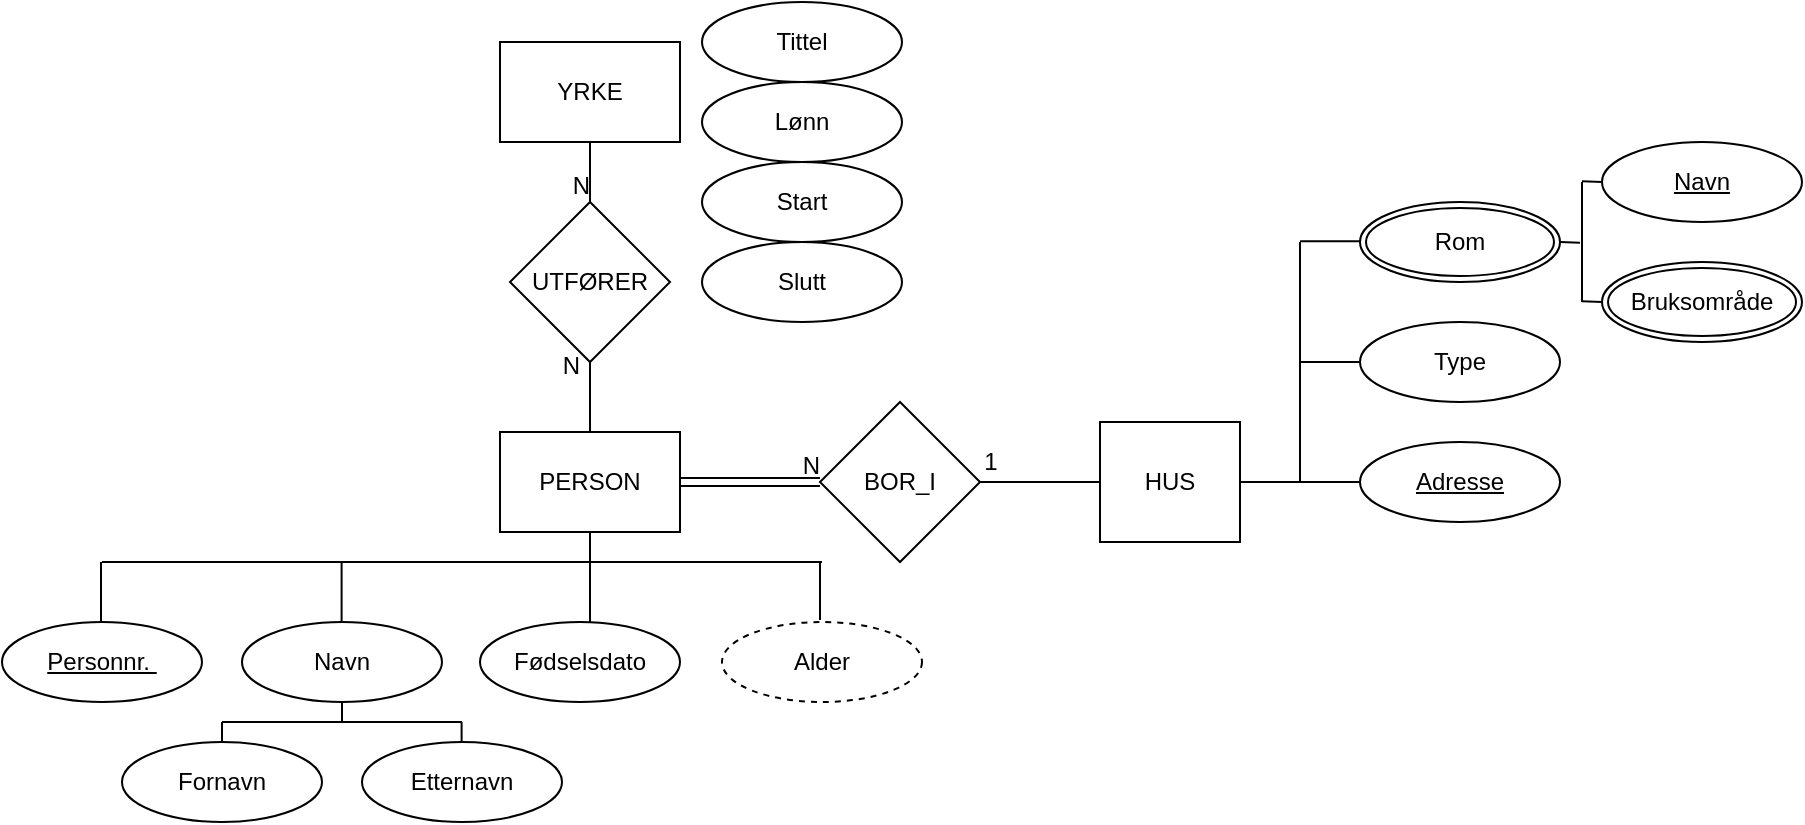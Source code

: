 <mxfile version="20.3.0" type="github"><diagram id="j_rStZxNNYKS5oGcoZOj" name="Page-1"><mxGraphModel dx="1706" dy="797" grid="1" gridSize="10" guides="1" tooltips="1" connect="1" arrows="1" fold="1" page="1" pageScale="1" pageWidth="827" pageHeight="1169" math="0" shadow="0"><root><mxCell id="0"/><mxCell id="1" parent="0"/><mxCell id="DEVIyP4PjDsB_5jo9Oc9-1" value="BOR_I" style="rhombus;whiteSpace=wrap;html=1;" parent="1" vertex="1"><mxGeometry x="309" y="200" width="80" height="80" as="geometry"/></mxCell><mxCell id="DEVIyP4PjDsB_5jo9Oc9-2" value="HUS" style="rounded=0;whiteSpace=wrap;html=1;" parent="1" vertex="1"><mxGeometry x="449" y="210" width="70" height="60" as="geometry"/></mxCell><mxCell id="DEVIyP4PjDsB_5jo9Oc9-3" value="" style="endArrow=none;html=1;rounded=0;entryX=0;entryY=0.5;entryDx=0;entryDy=0;" parent="1" source="DEVIyP4PjDsB_5jo9Oc9-1" target="DEVIyP4PjDsB_5jo9Oc9-2" edge="1"><mxGeometry width="50" height="50" relative="1" as="geometry"><mxPoint x="379" y="350" as="sourcePoint"/><mxPoint x="429" y="300" as="targetPoint"/></mxGeometry></mxCell><mxCell id="DEVIyP4PjDsB_5jo9Oc9-5" value="" style="endArrow=none;html=1;rounded=0;exitX=1;exitY=0.5;exitDx=0;exitDy=0;" parent="1" source="DEVIyP4PjDsB_5jo9Oc9-2" edge="1"><mxGeometry width="50" height="50" relative="1" as="geometry"><mxPoint x="539" y="260" as="sourcePoint"/><mxPoint x="579" y="240" as="targetPoint"/></mxGeometry></mxCell><mxCell id="DEVIyP4PjDsB_5jo9Oc9-7" value="" style="endArrow=none;html=1;rounded=0;" parent="1" edge="1"><mxGeometry width="50" height="50" relative="1" as="geometry"><mxPoint x="549" y="240" as="sourcePoint"/><mxPoint x="549" y="120" as="targetPoint"/></mxGeometry></mxCell><mxCell id="DEVIyP4PjDsB_5jo9Oc9-8" value="" style="endArrow=none;html=1;rounded=0;" parent="1" edge="1"><mxGeometry width="50" height="50" relative="1" as="geometry"><mxPoint x="549" y="180" as="sourcePoint"/><mxPoint x="579" y="180" as="targetPoint"/></mxGeometry></mxCell><mxCell id="DEVIyP4PjDsB_5jo9Oc9-11" value="" style="endArrow=none;html=1;rounded=0;" parent="1" edge="1"><mxGeometry width="50" height="50" relative="1" as="geometry"><mxPoint x="549" y="119.58" as="sourcePoint"/><mxPoint x="579" y="119.58" as="targetPoint"/></mxGeometry></mxCell><mxCell id="DEVIyP4PjDsB_5jo9Oc9-12" value="1" style="text;html=1;align=center;verticalAlign=middle;resizable=0;points=[];autosize=1;strokeColor=none;fillColor=none;" parent="1" vertex="1"><mxGeometry x="379" y="215" width="30" height="30" as="geometry"/></mxCell><mxCell id="DEVIyP4PjDsB_5jo9Oc9-13" value="PERSON" style="rounded=0;whiteSpace=wrap;html=1;" parent="1" vertex="1"><mxGeometry x="149" y="215" width="90" height="50" as="geometry"/></mxCell><mxCell id="DEVIyP4PjDsB_5jo9Oc9-18" value="" style="shape=link;html=1;rounded=0;entryX=0;entryY=0.5;entryDx=0;entryDy=0;" parent="1" target="DEVIyP4PjDsB_5jo9Oc9-1" edge="1"><mxGeometry relative="1" as="geometry"><mxPoint x="239" y="240" as="sourcePoint"/><mxPoint x="279" y="240" as="targetPoint"/></mxGeometry></mxCell><mxCell id="DEVIyP4PjDsB_5jo9Oc9-19" value="N" style="resizable=0;html=1;align=right;verticalAlign=bottom;" parent="DEVIyP4PjDsB_5jo9Oc9-18" connectable="0" vertex="1"><mxGeometry x="1" relative="1" as="geometry"/></mxCell><mxCell id="DEVIyP4PjDsB_5jo9Oc9-30" value="" style="endArrow=none;html=1;rounded=0;exitX=0.5;exitY=1;exitDx=0;exitDy=0;entryX=0.5;entryY=0;entryDx=0;entryDy=0;" parent="1" source="DEVIyP4PjDsB_5jo9Oc9-13" edge="1"><mxGeometry width="50" height="50" relative="1" as="geometry"><mxPoint x="529" y="180" as="sourcePoint"/><mxPoint x="194" y="310" as="targetPoint"/></mxGeometry></mxCell><mxCell id="DEVIyP4PjDsB_5jo9Oc9-31" value="" style="endArrow=none;html=1;rounded=0;" parent="1" edge="1"><mxGeometry width="50" height="50" relative="1" as="geometry"><mxPoint x="310" y="280" as="sourcePoint"/><mxPoint x="-50" y="280" as="targetPoint"/></mxGeometry></mxCell><mxCell id="DEVIyP4PjDsB_5jo9Oc9-32" value="" style="endArrow=none;html=1;rounded=0;entryX=0.4;entryY=-0.017;entryDx=0;entryDy=0;entryPerimeter=0;" parent="1" edge="1"><mxGeometry width="50" height="50" relative="1" as="geometry"><mxPoint x="309" y="280" as="sourcePoint"/><mxPoint x="309" y="308.98" as="targetPoint"/></mxGeometry></mxCell><mxCell id="DEVIyP4PjDsB_5jo9Oc9-33" value="" style="endArrow=none;html=1;rounded=0;entryX=0.5;entryY=0;entryDx=0;entryDy=0;" parent="1" edge="1"><mxGeometry width="50" height="50" relative="1" as="geometry"><mxPoint x="69.8" y="280" as="sourcePoint"/><mxPoint x="69.8" y="310" as="targetPoint"/></mxGeometry></mxCell><mxCell id="DEVIyP4PjDsB_5jo9Oc9-53" value="Navn" style="ellipse;whiteSpace=wrap;html=1;align=center;fontStyle=0" parent="1" vertex="1"><mxGeometry x="20" y="310" width="100" height="40" as="geometry"/></mxCell><mxCell id="QHqoSZ6P1EYZbk3KIQfB-3" value="Fornavn" style="ellipse;whiteSpace=wrap;html=1;align=center;" parent="1" vertex="1"><mxGeometry x="-40" y="370" width="100" height="40" as="geometry"/></mxCell><mxCell id="QHqoSZ6P1EYZbk3KIQfB-4" value="Etternavn" style="ellipse;whiteSpace=wrap;html=1;align=center;" parent="1" vertex="1"><mxGeometry x="80" y="370" width="100" height="40" as="geometry"/></mxCell><mxCell id="QHqoSZ6P1EYZbk3KIQfB-6" value="" style="endArrow=none;html=1;rounded=0;entryX=0.5;entryY=1;entryDx=0;entryDy=0;" parent="1" target="DEVIyP4PjDsB_5jo9Oc9-53" edge="1"><mxGeometry width="50" height="50" relative="1" as="geometry"><mxPoint x="70" y="360" as="sourcePoint"/><mxPoint x="75" y="320" as="targetPoint"/></mxGeometry></mxCell><mxCell id="QHqoSZ6P1EYZbk3KIQfB-7" value="" style="endArrow=none;html=1;rounded=0;" parent="1" edge="1"><mxGeometry width="50" height="50" relative="1" as="geometry"><mxPoint x="130" y="360" as="sourcePoint"/><mxPoint x="10" y="360" as="targetPoint"/></mxGeometry></mxCell><mxCell id="QHqoSZ6P1EYZbk3KIQfB-8" value="" style="endArrow=none;html=1;rounded=0;entryX=0.5;entryY=1;entryDx=0;entryDy=0;" parent="1" edge="1"><mxGeometry width="50" height="50" relative="1" as="geometry"><mxPoint x="10" y="370" as="sourcePoint"/><mxPoint x="10" y="360" as="targetPoint"/></mxGeometry></mxCell><mxCell id="QHqoSZ6P1EYZbk3KIQfB-10" value="" style="endArrow=none;html=1;rounded=0;entryX=0.5;entryY=1;entryDx=0;entryDy=0;" parent="1" edge="1"><mxGeometry width="50" height="50" relative="1" as="geometry"><mxPoint x="129.8" y="370" as="sourcePoint"/><mxPoint x="129.8" y="360" as="targetPoint"/></mxGeometry></mxCell><mxCell id="QHqoSZ6P1EYZbk3KIQfB-12" value="&lt;u&gt;Personnr.&amp;nbsp;&lt;/u&gt;" style="ellipse;whiteSpace=wrap;html=1;align=center;fontStyle=0" parent="1" vertex="1"><mxGeometry x="-100" y="310" width="100" height="40" as="geometry"/></mxCell><mxCell id="QHqoSZ6P1EYZbk3KIQfB-13" value="Fødselsdato" style="ellipse;whiteSpace=wrap;html=1;align=center;fontStyle=0" parent="1" vertex="1"><mxGeometry x="139" y="310" width="100" height="40" as="geometry"/></mxCell><mxCell id="QHqoSZ6P1EYZbk3KIQfB-15" value="Alder" style="ellipse;whiteSpace=wrap;html=1;align=center;fontStyle=0;dashed=1;" parent="1" vertex="1"><mxGeometry x="260" y="310" width="100" height="40" as="geometry"/></mxCell><mxCell id="j1wsQ5Dwq9scnt0OmCC8-1" value="" style="endArrow=none;html=1;rounded=0;entryX=0.5;entryY=0;entryDx=0;entryDy=0;" parent="1" edge="1"><mxGeometry width="50" height="50" relative="1" as="geometry"><mxPoint x="-50.5" y="280" as="sourcePoint"/><mxPoint x="-50.5" y="310" as="targetPoint"/></mxGeometry></mxCell><mxCell id="j1wsQ5Dwq9scnt0OmCC8-2" value="&lt;u&gt;Adresse&lt;/u&gt;" style="ellipse;whiteSpace=wrap;html=1;align=center;fontStyle=0" parent="1" vertex="1"><mxGeometry x="579" y="220" width="100" height="40" as="geometry"/></mxCell><mxCell id="j1wsQ5Dwq9scnt0OmCC8-3" value="Type" style="ellipse;whiteSpace=wrap;html=1;align=center;fontStyle=0" parent="1" vertex="1"><mxGeometry x="579" y="160" width="100" height="40" as="geometry"/></mxCell><mxCell id="j1wsQ5Dwq9scnt0OmCC8-8" value="Rom" style="ellipse;shape=doubleEllipse;margin=3;whiteSpace=wrap;html=1;align=center;" parent="1" vertex="1"><mxGeometry x="579" y="100" width="100" height="40" as="geometry"/></mxCell><mxCell id="j1wsQ5Dwq9scnt0OmCC8-9" value="&lt;u&gt;Navn&lt;/u&gt;" style="ellipse;whiteSpace=wrap;html=1;align=center;fontStyle=0" parent="1" vertex="1"><mxGeometry x="700" y="70" width="100" height="40" as="geometry"/></mxCell><mxCell id="j1wsQ5Dwq9scnt0OmCC8-12" value="" style="endArrow=none;html=1;rounded=0;" parent="1" edge="1"><mxGeometry width="50" height="50" relative="1" as="geometry"><mxPoint x="690" y="90" as="sourcePoint"/><mxPoint x="690" y="150" as="targetPoint"/></mxGeometry></mxCell><mxCell id="j1wsQ5Dwq9scnt0OmCC8-13" value="" style="endArrow=none;html=1;rounded=0;" parent="1" edge="1"><mxGeometry width="50" height="50" relative="1" as="geometry"><mxPoint x="690" y="149.58" as="sourcePoint"/><mxPoint x="700" y="150" as="targetPoint"/></mxGeometry></mxCell><mxCell id="j1wsQ5Dwq9scnt0OmCC8-14" value="" style="endArrow=none;html=1;rounded=0;" parent="1" edge="1"><mxGeometry width="50" height="50" relative="1" as="geometry"><mxPoint x="690" y="89.58" as="sourcePoint"/><mxPoint x="700" y="90" as="targetPoint"/></mxGeometry></mxCell><mxCell id="j1wsQ5Dwq9scnt0OmCC8-15" value="" style="endArrow=none;html=1;rounded=0;" parent="1" edge="1"><mxGeometry width="50" height="50" relative="1" as="geometry"><mxPoint x="679" y="120.0" as="sourcePoint"/><mxPoint x="689" y="120.42" as="targetPoint"/></mxGeometry></mxCell><mxCell id="j1wsQ5Dwq9scnt0OmCC8-16" value="Bruksområde" style="ellipse;shape=doubleEllipse;margin=3;whiteSpace=wrap;html=1;align=center;" parent="1" vertex="1"><mxGeometry x="700" y="130" width="100" height="40" as="geometry"/></mxCell><mxCell id="3AoY_Nd5g5IDzQUw7ziE-3" value="UTFØRER" style="rhombus;whiteSpace=wrap;html=1;" parent="1" vertex="1"><mxGeometry x="154" y="100" width="80" height="80" as="geometry"/></mxCell><mxCell id="3AoY_Nd5g5IDzQUw7ziE-4" value="YRKE" style="rounded=0;whiteSpace=wrap;html=1;" parent="1" vertex="1"><mxGeometry x="149" y="20" width="90" height="50" as="geometry"/></mxCell><mxCell id="3AoY_Nd5g5IDzQUw7ziE-5" value="" style="endArrow=none;html=1;rounded=0;exitX=0.5;exitY=0;exitDx=0;exitDy=0;entryX=0.5;entryY=1;entryDx=0;entryDy=0;" parent="1" source="DEVIyP4PjDsB_5jo9Oc9-13" target="3AoY_Nd5g5IDzQUw7ziE-3" edge="1"><mxGeometry relative="1" as="geometry"><mxPoint x="240" y="150" as="sourcePoint"/><mxPoint x="400" y="150" as="targetPoint"/></mxGeometry></mxCell><mxCell id="3AoY_Nd5g5IDzQUw7ziE-6" value="N" style="resizable=0;html=1;align=right;verticalAlign=bottom;" parent="3AoY_Nd5g5IDzQUw7ziE-5" connectable="0" vertex="1"><mxGeometry x="1" relative="1" as="geometry"><mxPoint x="-5" y="10" as="offset"/></mxGeometry></mxCell><mxCell id="3AoY_Nd5g5IDzQUw7ziE-7" value="" style="endArrow=none;html=1;rounded=0;exitX=0.5;exitY=1;exitDx=0;exitDy=0;entryX=0.5;entryY=0;entryDx=0;entryDy=0;" parent="1" source="3AoY_Nd5g5IDzQUw7ziE-4" target="3AoY_Nd5g5IDzQUw7ziE-3" edge="1"><mxGeometry relative="1" as="geometry"><mxPoint x="250" y="90" as="sourcePoint"/><mxPoint x="410" y="90" as="targetPoint"/></mxGeometry></mxCell><mxCell id="3AoY_Nd5g5IDzQUw7ziE-8" value="N" style="resizable=0;html=1;align=right;verticalAlign=bottom;" parent="3AoY_Nd5g5IDzQUw7ziE-7" connectable="0" vertex="1"><mxGeometry x="1" relative="1" as="geometry"/></mxCell><mxCell id="3AoY_Nd5g5IDzQUw7ziE-9" value="Tit&lt;span style=&quot;caret-color: rgba(0, 0, 0, 0); color: rgba(0, 0, 0, 0); font-family: monospace; font-size: 0px; text-align: start;&quot;&gt;%3CmxGraphModel%3E%3Croot%3E%3CmxCell%20id%3D%220%22%2F%3E%3CmxCell%20id%3D%221%22%20parent%3D%220%22%2F%3E%3CmxCell%20id%3D%222%22%20value%3D%22Type%22%20style%3D%22ellipse%3BwhiteSpace%3Dwrap%3Bhtml%3D1%3Balign%3Dcenter%3BfontStyle%3D0%22%20vertex%3D%221%22%20parent%3D%221%22%3E%3CmxGeometry%20x%3D%22579%22%20y%3D%22160%22%20width%3D%22100%22%20height%3D%2240%22%20as%3D%22geometry%22%2F%3E%3C%2FmxCell%3E%3C%2Froot%3E%3C%2FmxGraphModel%3&lt;/span&gt;tel" style="ellipse;whiteSpace=wrap;html=1;align=center;fontStyle=0" parent="1" vertex="1"><mxGeometry x="250" width="100" height="40" as="geometry"/></mxCell><mxCell id="3AoY_Nd5g5IDzQUw7ziE-10" value="Lønn" style="ellipse;whiteSpace=wrap;html=1;align=center;fontStyle=0" parent="1" vertex="1"><mxGeometry x="250" y="40" width="100" height="40" as="geometry"/></mxCell><mxCell id="3AoY_Nd5g5IDzQUw7ziE-11" value="Slutt" style="ellipse;whiteSpace=wrap;html=1;align=center;fontStyle=0" parent="1" vertex="1"><mxGeometry x="250" y="120" width="100" height="40" as="geometry"/></mxCell><mxCell id="3AoY_Nd5g5IDzQUw7ziE-12" value="Start" style="ellipse;whiteSpace=wrap;html=1;align=center;fontStyle=0" parent="1" vertex="1"><mxGeometry x="250" y="80" width="100" height="40" as="geometry"/></mxCell></root></mxGraphModel></diagram></mxfile>